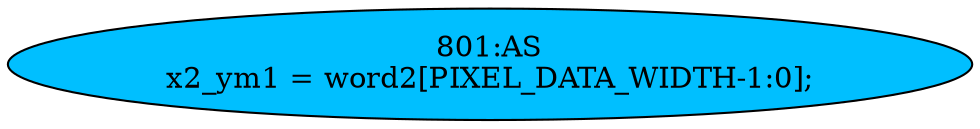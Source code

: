 strict digraph "" {
	node [label="\N"];
	"801:AS"	 [ast="<pyverilog.vparser.ast.Assign object at 0x7f90abda40d0>",
		def_var="['x2_ym1']",
		fillcolor=deepskyblue,
		label="801:AS
x2_ym1 = word2[PIXEL_DATA_WIDTH-1:0];",
		statements="[]",
		style=filled,
		typ=Assign,
		use_var="['word2']"];
}
